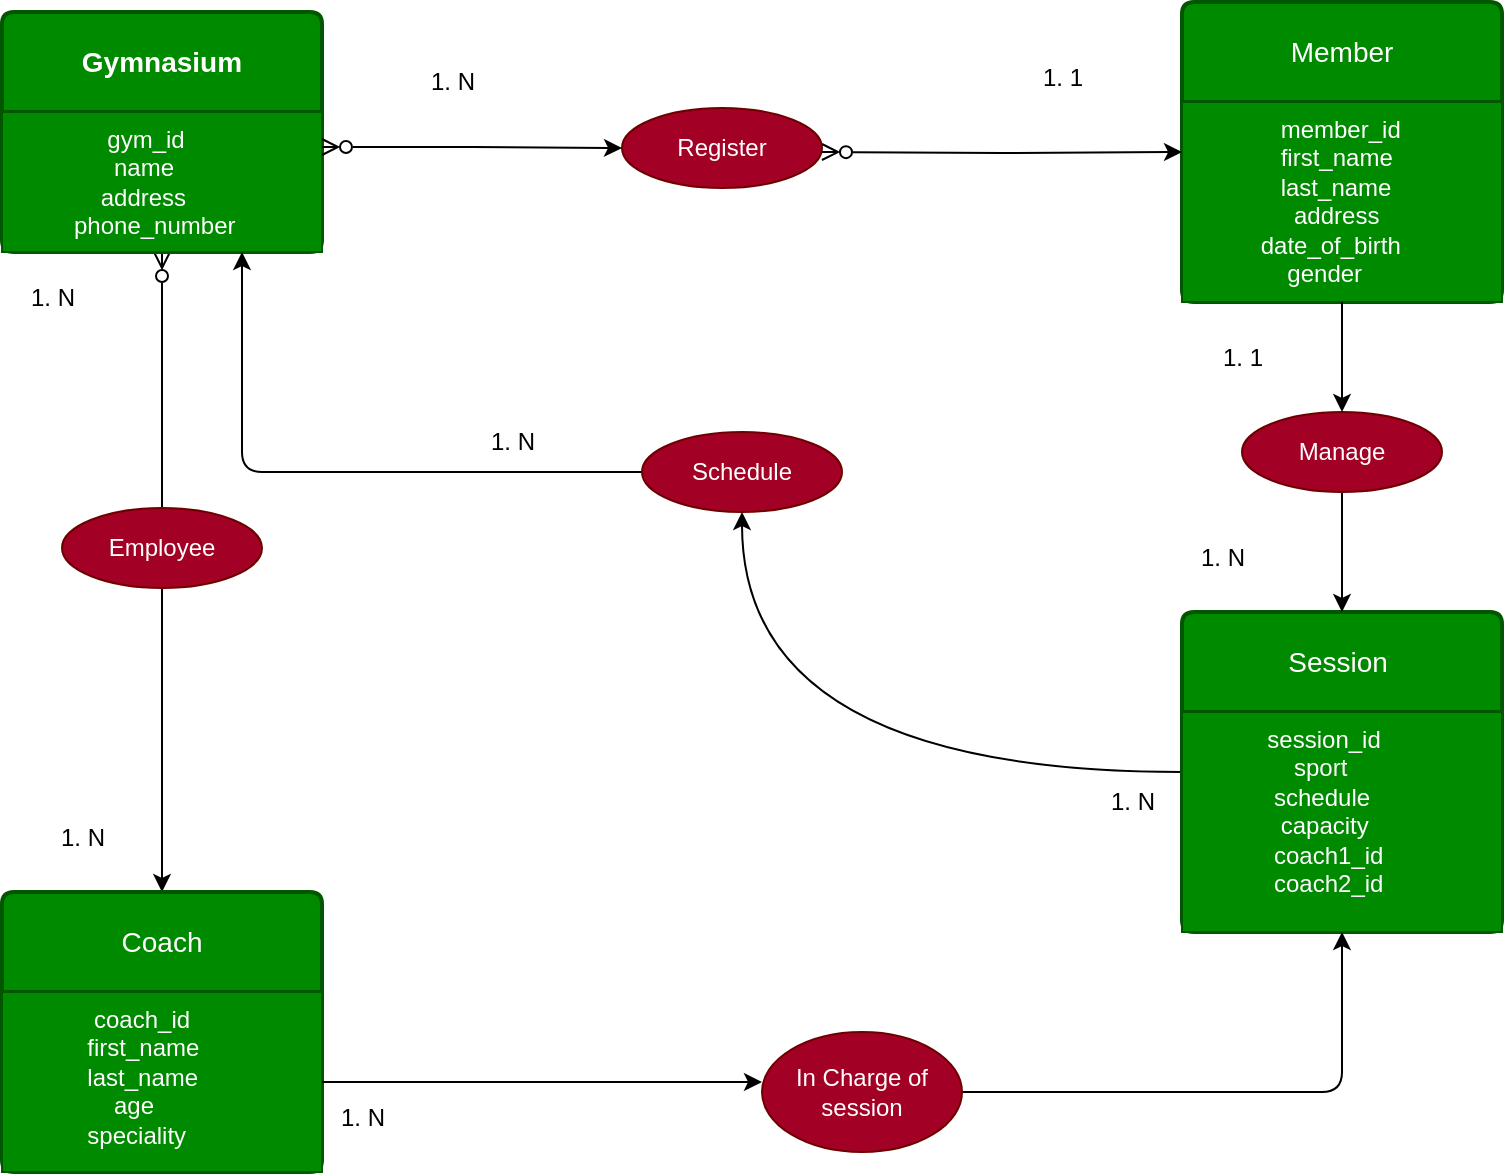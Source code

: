 <mxfile version="24.2.5" type="device">
  <diagram name="Page-1" id="WOp2MxpgLE39v4HcrI2t">
    <mxGraphModel dx="780" dy="496" grid="1" gridSize="10" guides="1" tooltips="1" connect="1" arrows="1" fold="1" page="1" pageScale="1" pageWidth="850" pageHeight="1100" math="0" shadow="0">
      <root>
        <mxCell id="0" />
        <mxCell id="1" parent="0" />
        <mxCell id="icDwG5KgfGlgzjKDLnG1-1" value="Register" style="ellipse;whiteSpace=wrap;html=1;align=center;fillColor=#a20025;fontColor=#ffffff;strokeColor=#6F0000;" parent="1" vertex="1">
          <mxGeometry x="430" y="208" width="100" height="40" as="geometry" />
        </mxCell>
        <mxCell id="AW1zGC7X-t-UEr9eyC7u-33" style="edgeStyle=orthogonalEdgeStyle;rounded=0;orthogonalLoop=1;jettySize=auto;html=1;entryX=0.5;entryY=0;entryDx=0;entryDy=0;startArrow=ERzeroToMany;startFill=0;" parent="1" source="BPp_Gldsu69JLuUlu_k9-19" target="BPp_Gldsu69JLuUlu_k9-23" edge="1">
          <mxGeometry relative="1" as="geometry" />
        </mxCell>
        <mxCell id="BPp_Gldsu69JLuUlu_k9-19" value="&lt;b&gt;&amp;nbsp;Gymnasium&amp;nbsp;&lt;/b&gt;" style="swimlane;childLayout=stackLayout;horizontal=1;startSize=50;horizontalStack=0;rounded=1;fontSize=14;fontStyle=0;strokeWidth=2;resizeParent=0;resizeLast=1;shadow=0;dashed=0;align=center;arcSize=4;whiteSpace=wrap;html=1;fillColor=#008a00;fontColor=#ffffff;strokeColor=#005700;" parent="1" vertex="1">
          <mxGeometry x="120" y="160" width="160" height="120" as="geometry" />
        </mxCell>
        <mxCell id="BPp_Gldsu69JLuUlu_k9-20" value="&amp;nbsp; &amp;nbsp; &amp;nbsp; &amp;nbsp; &amp;nbsp; &amp;nbsp; &amp;nbsp; gym_id&lt;div&gt;&amp;nbsp; &amp;nbsp; &amp;nbsp; &amp;nbsp; &amp;nbsp; &amp;nbsp; &amp;nbsp; &amp;nbsp;name&lt;/div&gt;&lt;div&gt;&amp;nbsp; &amp;nbsp; &amp;nbsp; &amp;nbsp; &amp;nbsp; &amp;nbsp; &amp;nbsp;address&lt;/div&gt;&lt;div&gt;&amp;nbsp; &amp;nbsp; &amp;nbsp; &amp;nbsp; &amp;nbsp;phone_number&lt;/div&gt;" style="align=left;strokeColor=#005700;fillColor=#008a00;spacingLeft=4;fontSize=12;verticalAlign=top;resizable=0;rotatable=0;part=1;html=1;fontColor=#ffffff;" parent="BPp_Gldsu69JLuUlu_k9-19" vertex="1">
          <mxGeometry y="50" width="160" height="70" as="geometry" />
        </mxCell>
        <mxCell id="BPp_Gldsu69JLuUlu_k9-21" value="&amp;nbsp;Member&amp;nbsp;" style="swimlane;childLayout=stackLayout;horizontal=1;startSize=50;horizontalStack=0;rounded=1;fontSize=14;fontStyle=0;strokeWidth=2;resizeParent=0;resizeLast=1;shadow=0;dashed=0;align=center;arcSize=4;whiteSpace=wrap;html=1;fillColor=#008a00;fontColor=#ffffff;strokeColor=#005700;" parent="1" vertex="1">
          <mxGeometry x="710" y="155" width="160" height="150" as="geometry" />
        </mxCell>
        <mxCell id="BPp_Gldsu69JLuUlu_k9-22" value="&amp;nbsp; &amp;nbsp; &amp;nbsp; &amp;nbsp; &amp;nbsp; &amp;nbsp; &amp;nbsp;member_id&lt;div&gt;&amp;nbsp; &amp;nbsp; &amp;nbsp; &amp;nbsp; &amp;nbsp; &amp;nbsp; &amp;nbsp;first_name&lt;/div&gt;&lt;div&gt;&amp;nbsp; &amp;nbsp; &amp;nbsp; &amp;nbsp; &amp;nbsp; &amp;nbsp; &amp;nbsp;last_name&lt;/div&gt;&lt;div&gt;&amp;nbsp; &amp;nbsp; &amp;nbsp; &amp;nbsp; &amp;nbsp; &amp;nbsp; &amp;nbsp; &amp;nbsp;address&lt;/div&gt;&lt;div&gt;&amp;nbsp; &amp;nbsp; &amp;nbsp; &amp;nbsp; &amp;nbsp; date_of_birth&lt;/div&gt;&lt;div&gt;&amp;nbsp; &amp;nbsp; &amp;nbsp; &amp;nbsp; &amp;nbsp; &amp;nbsp; &amp;nbsp; gender&lt;/div&gt;" style="align=left;strokeColor=#005700;fillColor=#008a00;spacingLeft=4;fontSize=12;verticalAlign=top;resizable=0;rotatable=0;part=1;html=1;fontColor=#ffffff;" parent="BPp_Gldsu69JLuUlu_k9-21" vertex="1">
          <mxGeometry y="50" width="160" height="100" as="geometry" />
        </mxCell>
        <mxCell id="BPp_Gldsu69JLuUlu_k9-23" value="Coach" style="swimlane;childLayout=stackLayout;horizontal=1;startSize=50;horizontalStack=0;rounded=1;fontSize=14;fontStyle=0;strokeWidth=2;resizeParent=0;resizeLast=1;shadow=0;dashed=0;align=center;arcSize=4;whiteSpace=wrap;html=1;fillColor=#008a00;fontColor=#ffffff;strokeColor=#005700;" parent="1" vertex="1">
          <mxGeometry x="120" y="600" width="160" height="140" as="geometry" />
        </mxCell>
        <mxCell id="BPp_Gldsu69JLuUlu_k9-24" value="&amp;nbsp; &amp;nbsp; &amp;nbsp; &amp;nbsp; &amp;nbsp; &amp;nbsp; coach_id&lt;div&gt;&amp;nbsp; &amp;nbsp; &amp;nbsp; &amp;nbsp; &amp;nbsp; &amp;nbsp;first_name&lt;/div&gt;&lt;div&gt;&amp;nbsp; &amp;nbsp; &amp;nbsp; &amp;nbsp; &amp;nbsp; &amp;nbsp;last_name&lt;/div&gt;&lt;div&gt;&amp;nbsp; &amp;nbsp; &amp;nbsp; &amp;nbsp; &amp;nbsp; &amp;nbsp; &amp;nbsp; &amp;nbsp;age&lt;/div&gt;&lt;div&gt;&amp;nbsp; &amp;nbsp; &amp;nbsp; &amp;nbsp; &amp;nbsp; &amp;nbsp;speciality&lt;/div&gt;" style="align=left;strokeColor=#005700;fillColor=#008a00;spacingLeft=4;fontSize=12;verticalAlign=top;resizable=0;rotatable=0;part=1;html=1;fontColor=#ffffff;" parent="BPp_Gldsu69JLuUlu_k9-23" vertex="1">
          <mxGeometry y="50" width="160" height="90" as="geometry" />
        </mxCell>
        <mxCell id="icDwG5KgfGlgzjKDLnG1-7" style="edgeStyle=orthogonalEdgeStyle;rounded=0;orthogonalLoop=1;jettySize=auto;html=1;entryX=0.5;entryY=1;entryDx=0;entryDy=0;curved=1;" parent="1" source="BPp_Gldsu69JLuUlu_k9-25" target="icDwG5KgfGlgzjKDLnG1-5" edge="1">
          <mxGeometry relative="1" as="geometry" />
        </mxCell>
        <mxCell id="BPp_Gldsu69JLuUlu_k9-25" value="Session&amp;nbsp;" style="swimlane;childLayout=stackLayout;horizontal=1;startSize=50;horizontalStack=0;rounded=1;fontSize=14;fontStyle=0;strokeWidth=2;resizeParent=0;resizeLast=1;shadow=0;dashed=0;align=center;arcSize=4;whiteSpace=wrap;html=1;fillColor=#008a00;fontColor=#ffffff;strokeColor=#005700;" parent="1" vertex="1">
          <mxGeometry x="710" y="460" width="160" height="160" as="geometry" />
        </mxCell>
        <mxCell id="BPp_Gldsu69JLuUlu_k9-26" value="&amp;nbsp; &amp;nbsp; &amp;nbsp; &amp;nbsp; &amp;nbsp; &amp;nbsp;session_id&lt;div&gt;&amp;nbsp; &amp;nbsp; &amp;nbsp; &amp;nbsp; &amp;nbsp; &amp;nbsp; &amp;nbsp; &amp;nbsp;sport&lt;/div&gt;&lt;div&gt;&amp;nbsp; &amp;nbsp; &amp;nbsp; &amp;nbsp; &amp;nbsp; &amp;nbsp; schedule&lt;/div&gt;&lt;div&gt;&amp;nbsp; &amp;nbsp; &amp;nbsp; &amp;nbsp; &amp;nbsp; &amp;nbsp; &amp;nbsp;capacity&lt;/div&gt;&lt;div&gt;&amp;nbsp; &amp;nbsp; &amp;nbsp; &amp;nbsp; &amp;nbsp; &amp;nbsp; coach1_id&lt;/div&gt;&lt;div&gt;&amp;nbsp; &amp;nbsp; &amp;nbsp; &amp;nbsp; &amp;nbsp; &amp;nbsp; coach2_id&lt;/div&gt;&lt;div&gt;&lt;br&gt;&lt;/div&gt;" style="align=left;strokeColor=#005700;fillColor=#008a00;spacingLeft=4;fontSize=12;verticalAlign=top;resizable=0;rotatable=0;part=1;html=1;fontColor=#ffffff;" parent="BPp_Gldsu69JLuUlu_k9-25" vertex="1">
          <mxGeometry y="50" width="160" height="110" as="geometry" />
        </mxCell>
        <mxCell id="AW1zGC7X-t-UEr9eyC7u-25" style="edgeStyle=orthogonalEdgeStyle;rounded=1;orthogonalLoop=1;jettySize=auto;html=1;entryX=0.75;entryY=1;entryDx=0;entryDy=0;curved=0;" parent="1" source="icDwG5KgfGlgzjKDLnG1-5" target="BPp_Gldsu69JLuUlu_k9-19" edge="1">
          <mxGeometry relative="1" as="geometry" />
        </mxCell>
        <mxCell id="icDwG5KgfGlgzjKDLnG1-5" value="Schedule" style="ellipse;whiteSpace=wrap;html=1;align=center;fillColor=#a20025;fontColor=#ffffff;strokeColor=#6F0000;" parent="1" vertex="1">
          <mxGeometry x="440" y="370" width="100" height="40" as="geometry" />
        </mxCell>
        <mxCell id="AW1zGC7X-t-UEr9eyC7u-37" style="edgeStyle=orthogonalEdgeStyle;rounded=0;orthogonalLoop=1;jettySize=auto;html=1;entryX=0.5;entryY=0;entryDx=0;entryDy=0;" parent="1" source="AW1zGC7X-t-UEr9eyC7u-1" target="BPp_Gldsu69JLuUlu_k9-25" edge="1">
          <mxGeometry relative="1" as="geometry" />
        </mxCell>
        <mxCell id="AW1zGC7X-t-UEr9eyC7u-1" value="Manage" style="ellipse;whiteSpace=wrap;html=1;align=center;fillColor=#a20025;fontColor=#ffffff;strokeColor=#6F0000;" parent="1" vertex="1">
          <mxGeometry x="740" y="360" width="100" height="40" as="geometry" />
        </mxCell>
        <mxCell id="AW1zGC7X-t-UEr9eyC7u-2" value="1. N" style="text;html=1;align=center;verticalAlign=middle;resizable=0;points=[];autosize=1;strokeColor=none;fillColor=none;" parent="1" vertex="1">
          <mxGeometry x="320" y="180" width="50" height="30" as="geometry" />
        </mxCell>
        <mxCell id="AW1zGC7X-t-UEr9eyC7u-3" value="1. 1" style="text;html=1;align=center;verticalAlign=middle;resizable=0;points=[];autosize=1;strokeColor=none;fillColor=none;" parent="1" vertex="1">
          <mxGeometry x="630" y="178" width="40" height="30" as="geometry" />
        </mxCell>
        <mxCell id="AW1zGC7X-t-UEr9eyC7u-4" style="edgeStyle=orthogonalEdgeStyle;rounded=0;orthogonalLoop=1;jettySize=auto;html=1;entryX=0.5;entryY=0;entryDx=0;entryDy=0;" parent="1" source="BPp_Gldsu69JLuUlu_k9-22" target="AW1zGC7X-t-UEr9eyC7u-1" edge="1">
          <mxGeometry relative="1" as="geometry" />
        </mxCell>
        <mxCell id="AW1zGC7X-t-UEr9eyC7u-5" value="1. 1" style="text;html=1;align=center;verticalAlign=middle;resizable=0;points=[];autosize=1;strokeColor=none;fillColor=none;" parent="1" vertex="1">
          <mxGeometry x="720" y="318" width="40" height="30" as="geometry" />
        </mxCell>
        <mxCell id="AW1zGC7X-t-UEr9eyC7u-7" value="1. N" style="text;html=1;align=center;verticalAlign=middle;resizable=0;points=[];autosize=1;strokeColor=none;fillColor=none;" parent="1" vertex="1">
          <mxGeometry x="705" y="418" width="50" height="30" as="geometry" />
        </mxCell>
        <mxCell id="AW1zGC7X-t-UEr9eyC7u-9" value="1. N" style="text;html=1;align=center;verticalAlign=middle;resizable=0;points=[];autosize=1;strokeColor=none;fillColor=none;" parent="1" vertex="1">
          <mxGeometry x="660" y="540" width="50" height="30" as="geometry" />
        </mxCell>
        <mxCell id="AW1zGC7X-t-UEr9eyC7u-11" value="1. N" style="text;html=1;align=center;verticalAlign=middle;resizable=0;points=[];autosize=1;strokeColor=none;fillColor=none;" parent="1" vertex="1">
          <mxGeometry x="350" y="360" width="50" height="30" as="geometry" />
        </mxCell>
        <mxCell id="AW1zGC7X-t-UEr9eyC7u-12" value="1. N" style="text;html=1;align=center;verticalAlign=middle;resizable=0;points=[];autosize=1;strokeColor=none;fillColor=none;" parent="1" vertex="1">
          <mxGeometry x="120" y="288" width="50" height="30" as="geometry" />
        </mxCell>
        <mxCell id="AW1zGC7X-t-UEr9eyC7u-13" value="Employee" style="ellipse;whiteSpace=wrap;html=1;align=center;fillColor=#a20025;fontColor=#ffffff;strokeColor=#6F0000;" parent="1" vertex="1">
          <mxGeometry x="150" y="408" width="100" height="40" as="geometry" />
        </mxCell>
        <mxCell id="AW1zGC7X-t-UEr9eyC7u-15" style="edgeStyle=orthogonalEdgeStyle;rounded=0;orthogonalLoop=1;jettySize=auto;html=1;exitX=0.5;exitY=1;exitDx=0;exitDy=0;" parent="1" source="AW1zGC7X-t-UEr9eyC7u-13" target="AW1zGC7X-t-UEr9eyC7u-13" edge="1">
          <mxGeometry relative="1" as="geometry" />
        </mxCell>
        <mxCell id="AW1zGC7X-t-UEr9eyC7u-21" value="1. N" style="text;html=1;align=center;verticalAlign=middle;resizable=0;points=[];autosize=1;strokeColor=none;fillColor=none;" parent="1" vertex="1">
          <mxGeometry x="135" y="558" width="50" height="30" as="geometry" />
        </mxCell>
        <mxCell id="AW1zGC7X-t-UEr9eyC7u-28" style="edgeStyle=orthogonalEdgeStyle;rounded=1;orthogonalLoop=1;jettySize=auto;html=1;entryX=0.5;entryY=1;entryDx=0;entryDy=0;curved=0;" parent="1" source="AW1zGC7X-t-UEr9eyC7u-26" target="BPp_Gldsu69JLuUlu_k9-25" edge="1">
          <mxGeometry relative="1" as="geometry" />
        </mxCell>
        <mxCell id="AW1zGC7X-t-UEr9eyC7u-26" value="In Charge of session" style="ellipse;whiteSpace=wrap;html=1;align=center;fillColor=#a20025;fontColor=#ffffff;strokeColor=#6F0000;" parent="1" vertex="1">
          <mxGeometry x="500" y="670" width="100" height="60" as="geometry" />
        </mxCell>
        <mxCell id="AW1zGC7X-t-UEr9eyC7u-27" style="edgeStyle=orthogonalEdgeStyle;rounded=0;orthogonalLoop=1;jettySize=auto;html=1;" parent="1" source="BPp_Gldsu69JLuUlu_k9-24" edge="1">
          <mxGeometry relative="1" as="geometry">
            <mxPoint x="500" y="695" as="targetPoint" />
          </mxGeometry>
        </mxCell>
        <mxCell id="AW1zGC7X-t-UEr9eyC7u-29" value="1. N" style="text;html=1;align=center;verticalAlign=middle;resizable=0;points=[];autosize=1;strokeColor=none;fillColor=none;" parent="1" vertex="1">
          <mxGeometry x="275" y="698" width="50" height="30" as="geometry" />
        </mxCell>
        <mxCell id="AW1zGC7X-t-UEr9eyC7u-31" style="edgeStyle=orthogonalEdgeStyle;rounded=0;orthogonalLoop=1;jettySize=auto;html=1;entryX=0;entryY=0.5;entryDx=0;entryDy=0;startArrow=ERzeroToMany;startFill=0;" parent="1" target="BPp_Gldsu69JLuUlu_k9-21" edge="1">
          <mxGeometry relative="1" as="geometry">
            <mxPoint x="630" y="227" as="targetPoint" />
            <mxPoint x="530" y="230" as="sourcePoint" />
          </mxGeometry>
        </mxCell>
        <mxCell id="AW1zGC7X-t-UEr9eyC7u-32" value="" style="edgeStyle=orthogonalEdgeStyle;rounded=0;orthogonalLoop=1;jettySize=auto;html=1;exitX=1;exitY=0.25;exitDx=0;exitDy=0;startArrow=ERzeroToMany;startFill=0;entryX=0;entryY=0.5;entryDx=0;entryDy=0;" parent="1" target="icDwG5KgfGlgzjKDLnG1-1" edge="1" source="BPp_Gldsu69JLuUlu_k9-20">
          <mxGeometry relative="1" as="geometry">
            <mxPoint x="415" y="231.02" as="targetPoint" />
            <mxPoint x="275" y="228.52" as="sourcePoint" />
          </mxGeometry>
        </mxCell>
      </root>
    </mxGraphModel>
  </diagram>
</mxfile>
